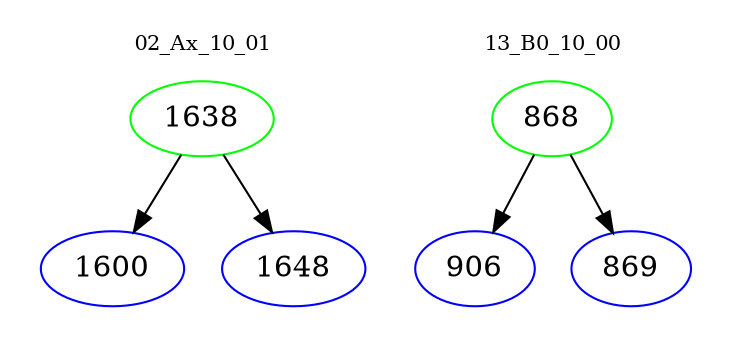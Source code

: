 digraph{
subgraph cluster_0 {
color = white
label = "02_Ax_10_01";
fontsize=10;
T0_1638 [label="1638", color="green"]
T0_1638 -> T0_1600 [color="black"]
T0_1600 [label="1600", color="blue"]
T0_1638 -> T0_1648 [color="black"]
T0_1648 [label="1648", color="blue"]
}
subgraph cluster_1 {
color = white
label = "13_B0_10_00";
fontsize=10;
T1_868 [label="868", color="green"]
T1_868 -> T1_906 [color="black"]
T1_906 [label="906", color="blue"]
T1_868 -> T1_869 [color="black"]
T1_869 [label="869", color="blue"]
}
}

